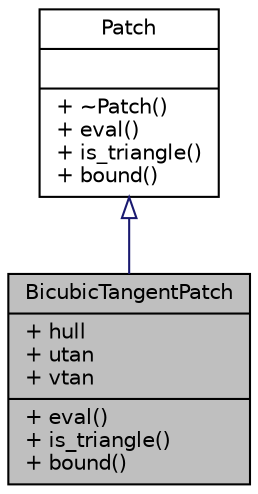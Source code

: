 digraph G
{
  edge [fontname="Helvetica",fontsize="10",labelfontname="Helvetica",labelfontsize="10"];
  node [fontname="Helvetica",fontsize="10",shape=record];
  Node1 [label="{BicubicTangentPatch\n|+ hull\l+ utan\l+ vtan\l|+ eval()\l+ is_triangle()\l+ bound()\l}",height=0.2,width=0.4,color="black", fillcolor="grey75", style="filled" fontcolor="black"];
  Node2 -> Node1 [dir=back,color="midnightblue",fontsize="10",style="solid",arrowtail="empty",fontname="Helvetica"];
  Node2 [label="{Patch\n||+ ~Patch()\l+ eval()\l+ is_triangle()\l+ bound()\l}",height=0.2,width=0.4,color="black", fillcolor="white", style="filled",URL="$da/d2c/classPatch.html"];
}
